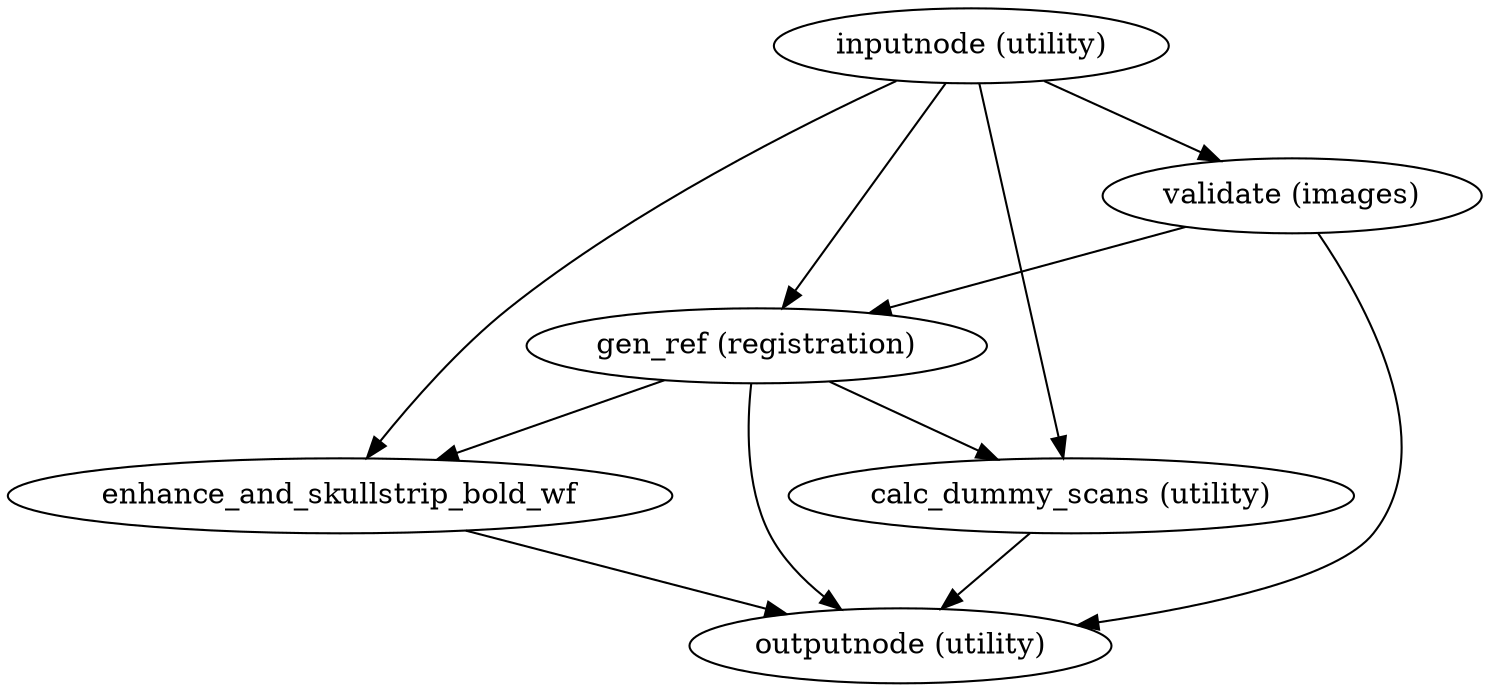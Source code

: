 strict digraph  {
"inputnode (utility)";
enhance_and_skullstrip_bold_wf;
"validate (images)";
"gen_ref (registration)";
"calc_dummy_scans (utility)";
"outputnode (utility)";
"inputnode (utility)" -> enhance_and_skullstrip_bold_wf;
"inputnode (utility)" -> "validate (images)";
"inputnode (utility)" -> "gen_ref (registration)";
"inputnode (utility)" -> "calc_dummy_scans (utility)";
enhance_and_skullstrip_bold_wf -> "outputnode (utility)";
"validate (images)" -> "gen_ref (registration)";
"validate (images)" -> "outputnode (utility)";
"gen_ref (registration)" -> enhance_and_skullstrip_bold_wf;
"gen_ref (registration)" -> "calc_dummy_scans (utility)";
"gen_ref (registration)" -> "outputnode (utility)";
"calc_dummy_scans (utility)" -> "outputnode (utility)";
}
